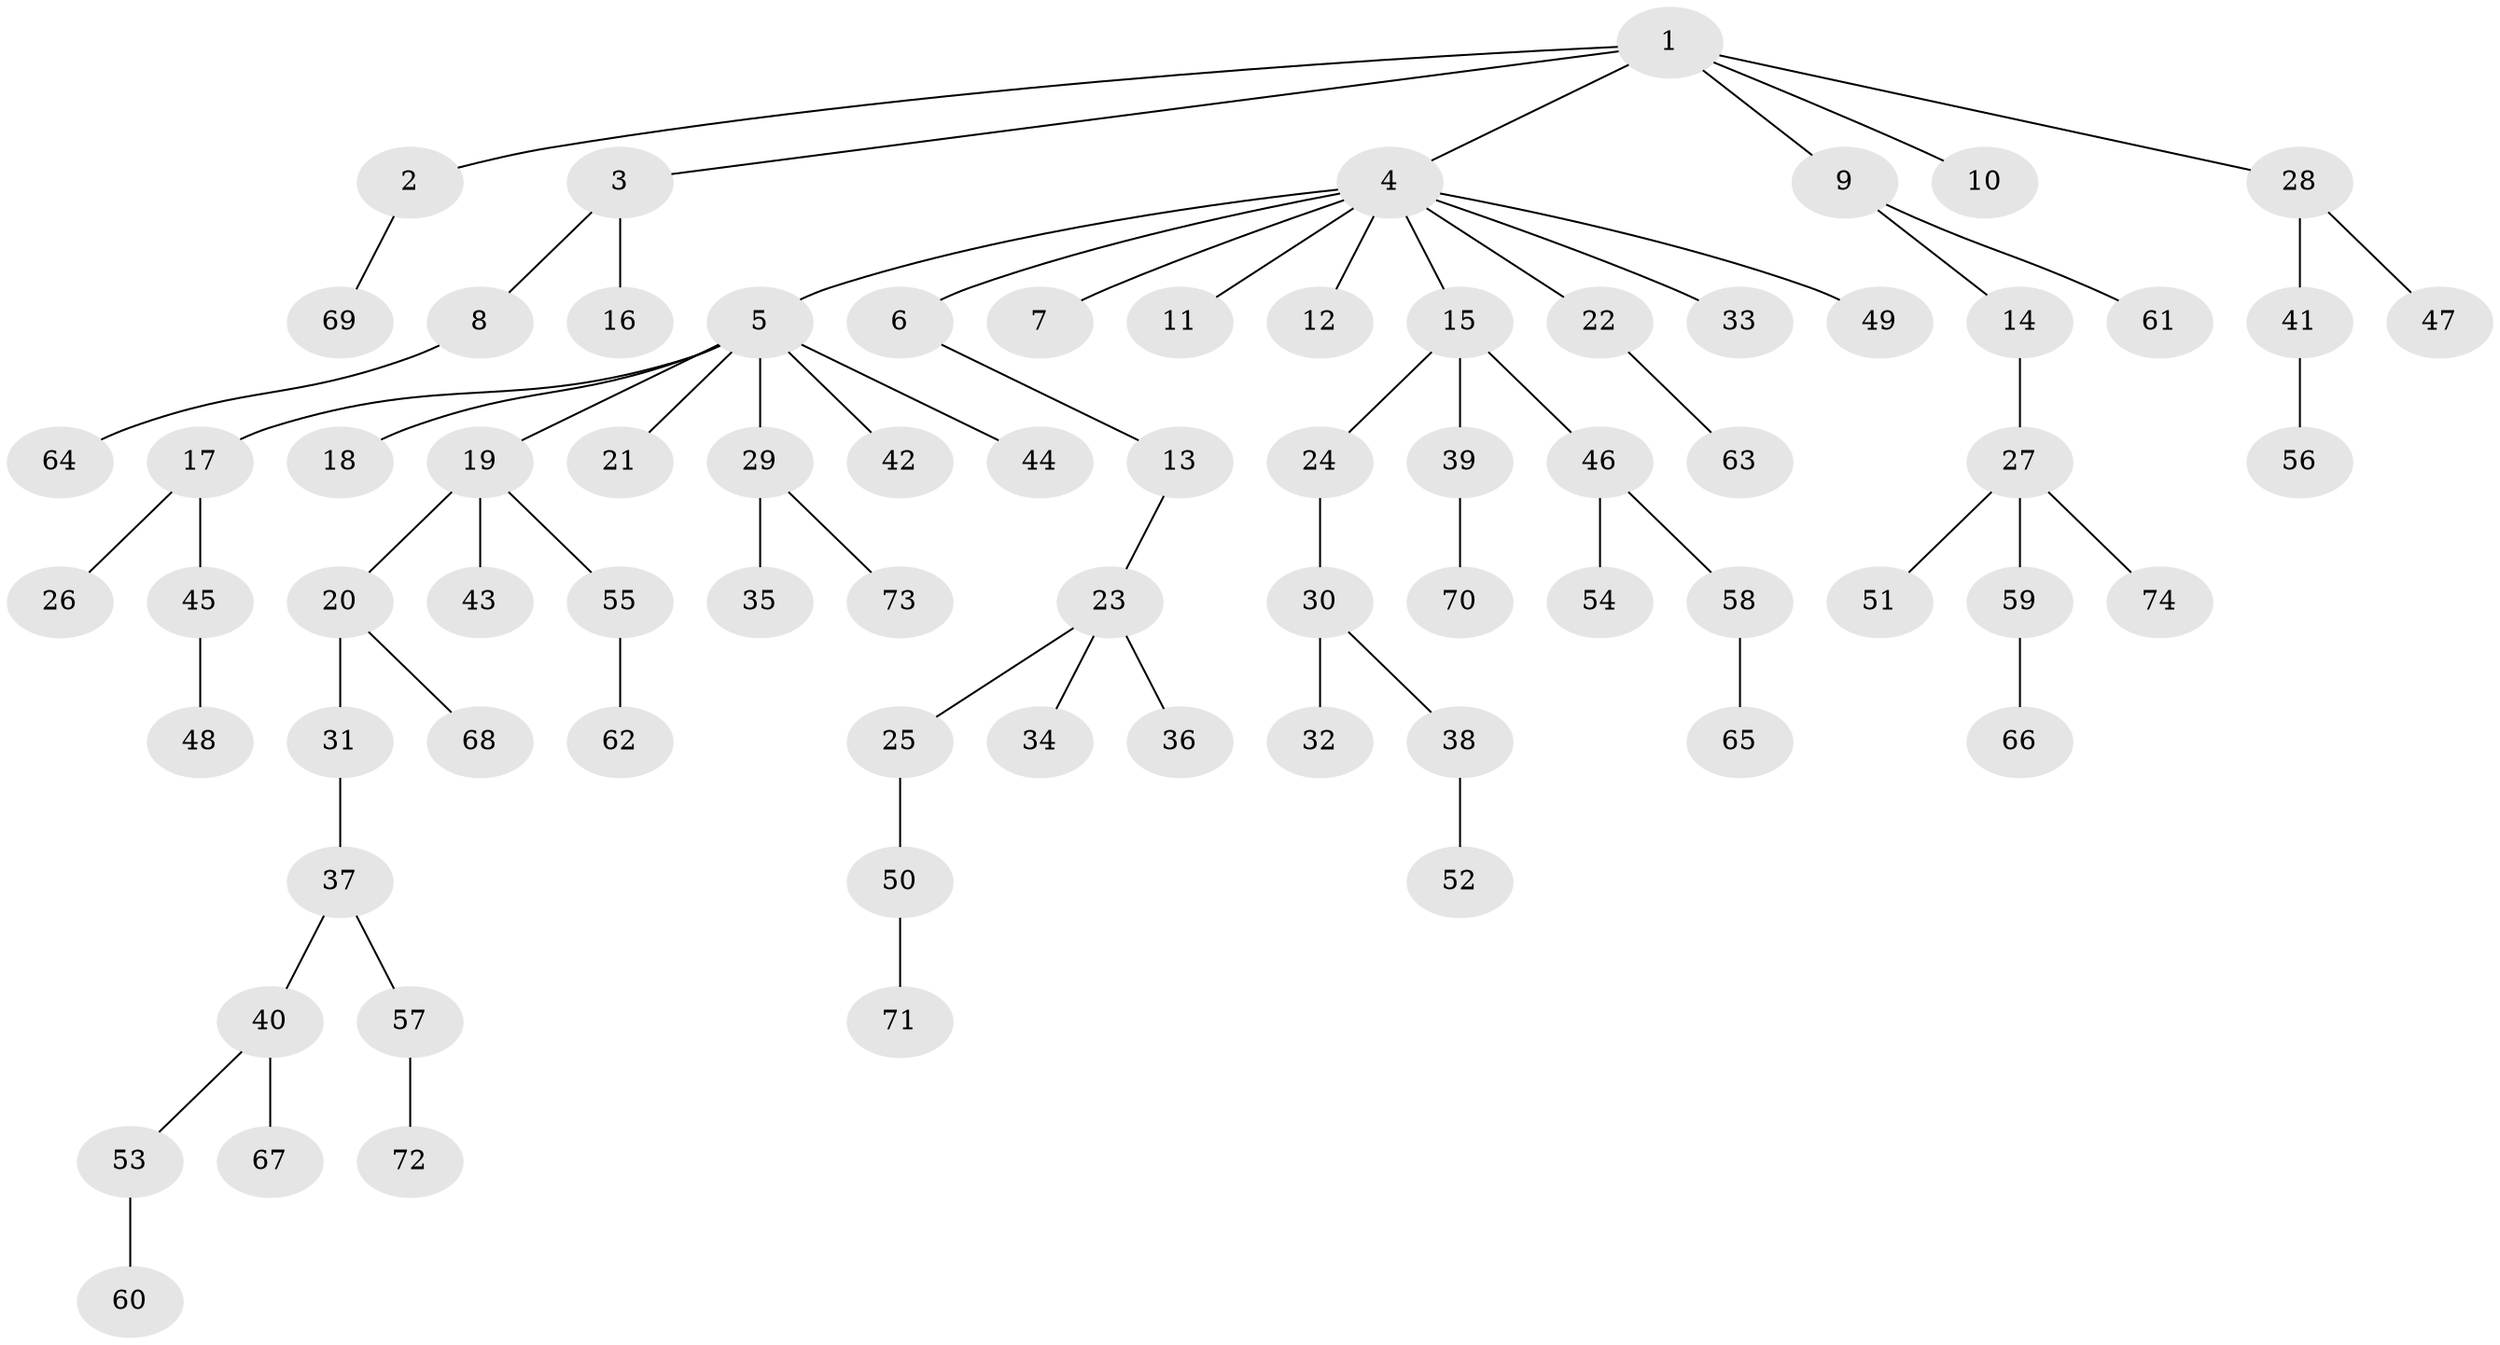// Generated by graph-tools (version 1.1) at 2025/36/03/09/25 02:36:42]
// undirected, 74 vertices, 73 edges
graph export_dot {
graph [start="1"]
  node [color=gray90,style=filled];
  1;
  2;
  3;
  4;
  5;
  6;
  7;
  8;
  9;
  10;
  11;
  12;
  13;
  14;
  15;
  16;
  17;
  18;
  19;
  20;
  21;
  22;
  23;
  24;
  25;
  26;
  27;
  28;
  29;
  30;
  31;
  32;
  33;
  34;
  35;
  36;
  37;
  38;
  39;
  40;
  41;
  42;
  43;
  44;
  45;
  46;
  47;
  48;
  49;
  50;
  51;
  52;
  53;
  54;
  55;
  56;
  57;
  58;
  59;
  60;
  61;
  62;
  63;
  64;
  65;
  66;
  67;
  68;
  69;
  70;
  71;
  72;
  73;
  74;
  1 -- 2;
  1 -- 3;
  1 -- 4;
  1 -- 9;
  1 -- 10;
  1 -- 28;
  2 -- 69;
  3 -- 8;
  3 -- 16;
  4 -- 5;
  4 -- 6;
  4 -- 7;
  4 -- 11;
  4 -- 12;
  4 -- 15;
  4 -- 22;
  4 -- 33;
  4 -- 49;
  5 -- 17;
  5 -- 18;
  5 -- 19;
  5 -- 21;
  5 -- 29;
  5 -- 42;
  5 -- 44;
  6 -- 13;
  8 -- 64;
  9 -- 14;
  9 -- 61;
  13 -- 23;
  14 -- 27;
  15 -- 24;
  15 -- 39;
  15 -- 46;
  17 -- 26;
  17 -- 45;
  19 -- 20;
  19 -- 43;
  19 -- 55;
  20 -- 31;
  20 -- 68;
  22 -- 63;
  23 -- 25;
  23 -- 34;
  23 -- 36;
  24 -- 30;
  25 -- 50;
  27 -- 51;
  27 -- 59;
  27 -- 74;
  28 -- 41;
  28 -- 47;
  29 -- 35;
  29 -- 73;
  30 -- 32;
  30 -- 38;
  31 -- 37;
  37 -- 40;
  37 -- 57;
  38 -- 52;
  39 -- 70;
  40 -- 53;
  40 -- 67;
  41 -- 56;
  45 -- 48;
  46 -- 54;
  46 -- 58;
  50 -- 71;
  53 -- 60;
  55 -- 62;
  57 -- 72;
  58 -- 65;
  59 -- 66;
}
